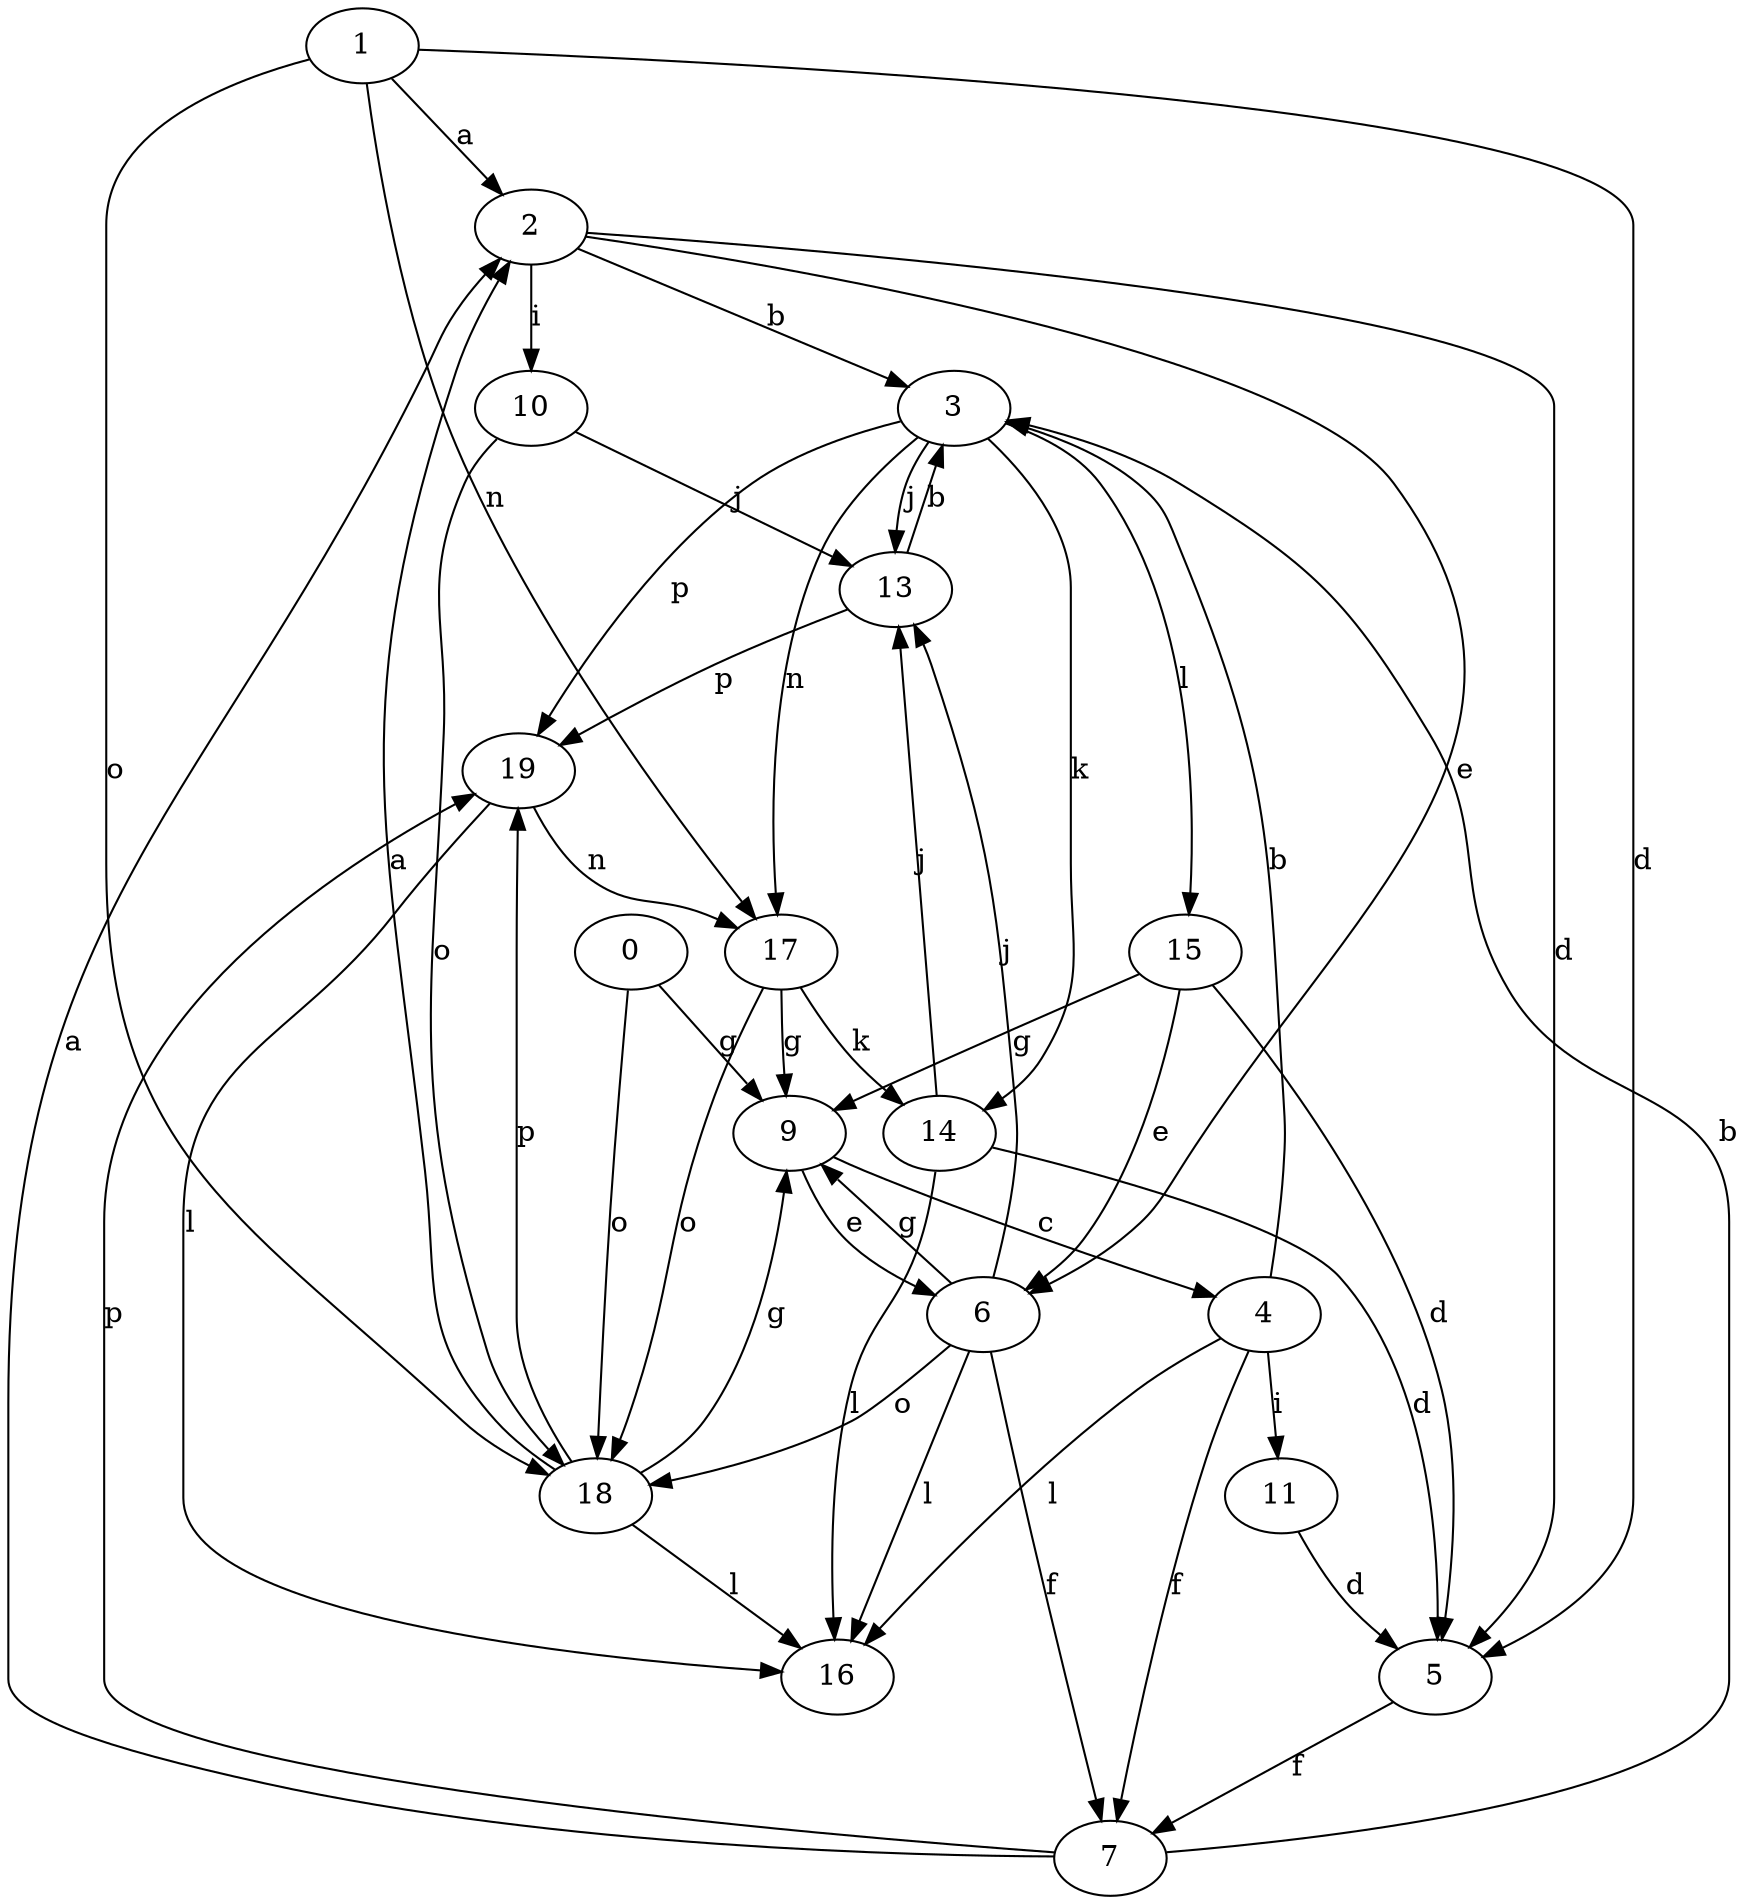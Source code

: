 strict digraph  {
1;
2;
3;
4;
5;
6;
7;
9;
10;
11;
0;
13;
14;
15;
16;
17;
18;
19;
1 -> 2  [label=a];
1 -> 5  [label=d];
1 -> 17  [label=n];
1 -> 18  [label=o];
2 -> 3  [label=b];
2 -> 5  [label=d];
2 -> 6  [label=e];
2 -> 10  [label=i];
3 -> 13  [label=j];
3 -> 14  [label=k];
3 -> 15  [label=l];
3 -> 17  [label=n];
3 -> 19  [label=p];
4 -> 3  [label=b];
4 -> 7  [label=f];
4 -> 11  [label=i];
4 -> 16  [label=l];
5 -> 7  [label=f];
6 -> 7  [label=f];
6 -> 9  [label=g];
6 -> 13  [label=j];
6 -> 16  [label=l];
6 -> 18  [label=o];
7 -> 2  [label=a];
7 -> 3  [label=b];
7 -> 19  [label=p];
9 -> 4  [label=c];
9 -> 6  [label=e];
10 -> 13  [label=j];
10 -> 18  [label=o];
11 -> 5  [label=d];
0 -> 9  [label=g];
0 -> 18  [label=o];
13 -> 3  [label=b];
13 -> 19  [label=p];
14 -> 5  [label=d];
14 -> 13  [label=j];
14 -> 16  [label=l];
15 -> 5  [label=d];
15 -> 6  [label=e];
15 -> 9  [label=g];
17 -> 9  [label=g];
17 -> 14  [label=k];
17 -> 18  [label=o];
18 -> 2  [label=a];
18 -> 9  [label=g];
18 -> 16  [label=l];
18 -> 19  [label=p];
19 -> 16  [label=l];
19 -> 17  [label=n];
}
